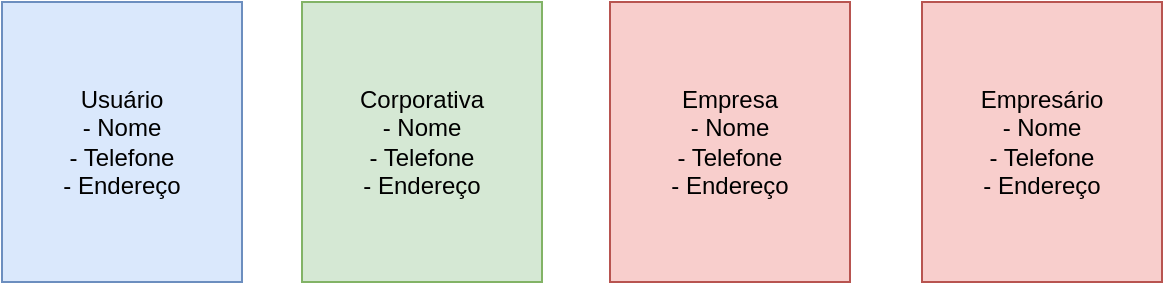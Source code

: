 <mxfile version="14.9.2" type="device"><diagram id="xIgoM-G35msIyx_uUfUJ" name="Page-1"><mxGraphModel dx="1422" dy="794" grid="1" gridSize="10" guides="1" tooltips="1" connect="1" arrows="1" fold="1" page="1" pageScale="1" pageWidth="827" pageHeight="1169" math="0" shadow="0"><root><mxCell id="0"/><mxCell id="1" parent="0"/><mxCell id="Qp0LK_8DWlAXlasBK0fr-1" value="Usuário&lt;br&gt;- Nome&lt;br&gt;- Telefone&lt;br&gt;- Endereço&lt;br&gt;" style="rounded=0;whiteSpace=wrap;html=1;fillColor=#dae8fc;strokeColor=#6c8ebf;" vertex="1" parent="1"><mxGeometry x="50" y="100" width="120" height="140" as="geometry"/></mxCell><mxCell id="Qp0LK_8DWlAXlasBK0fr-2" value="Corporativa&lt;br&gt;- Nome&lt;br&gt;- Telefone&lt;br&gt;- Endereço" style="rounded=0;whiteSpace=wrap;html=1;fillColor=#d5e8d4;strokeColor=#82b366;" vertex="1" parent="1"><mxGeometry x="200" y="100" width="120" height="140" as="geometry"/></mxCell><mxCell id="Qp0LK_8DWlAXlasBK0fr-3" value="Empresa&lt;br&gt;- Nome&lt;br&gt;- Telefone&lt;br&gt;- Endereço" style="rounded=0;whiteSpace=wrap;html=1;fillColor=#f8cecc;strokeColor=#b85450;" vertex="1" parent="1"><mxGeometry x="354" y="100" width="120" height="140" as="geometry"/></mxCell><mxCell id="Qp0LK_8DWlAXlasBK0fr-4" value="Empresário&lt;br&gt;- Nome&lt;br&gt;- Telefone&lt;br&gt;- Endereço" style="rounded=0;whiteSpace=wrap;html=1;fillColor=#f8cecc;strokeColor=#b85450;" vertex="1" parent="1"><mxGeometry x="510" y="100" width="120" height="140" as="geometry"/></mxCell></root></mxGraphModel></diagram></mxfile>